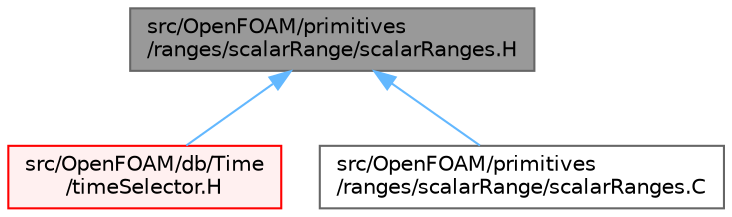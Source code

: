 digraph "src/OpenFOAM/primitives/ranges/scalarRange/scalarRanges.H"
{
 // LATEX_PDF_SIZE
  bgcolor="transparent";
  edge [fontname=Helvetica,fontsize=10,labelfontname=Helvetica,labelfontsize=10];
  node [fontname=Helvetica,fontsize=10,shape=box,height=0.2,width=0.4];
  Node1 [id="Node000001",label="src/OpenFOAM/primitives\l/ranges/scalarRange/scalarRanges.H",height=0.2,width=0.4,color="gray40", fillcolor="grey60", style="filled", fontcolor="black",tooltip=" "];
  Node1 -> Node2 [id="edge1_Node000001_Node000002",dir="back",color="steelblue1",style="solid",tooltip=" "];
  Node2 [id="Node000002",label="src/OpenFOAM/db/Time\l/timeSelector.H",height=0.2,width=0.4,color="red", fillcolor="#FFF0F0", style="filled",URL="$timeSelector_8H.html",tooltip=" "];
  Node1 -> Node45 [id="edge2_Node000001_Node000045",dir="back",color="steelblue1",style="solid",tooltip=" "];
  Node45 [id="Node000045",label="src/OpenFOAM/primitives\l/ranges/scalarRange/scalarRanges.C",height=0.2,width=0.4,color="grey40", fillcolor="white", style="filled",URL="$scalarRanges_8C.html",tooltip=" "];
}
